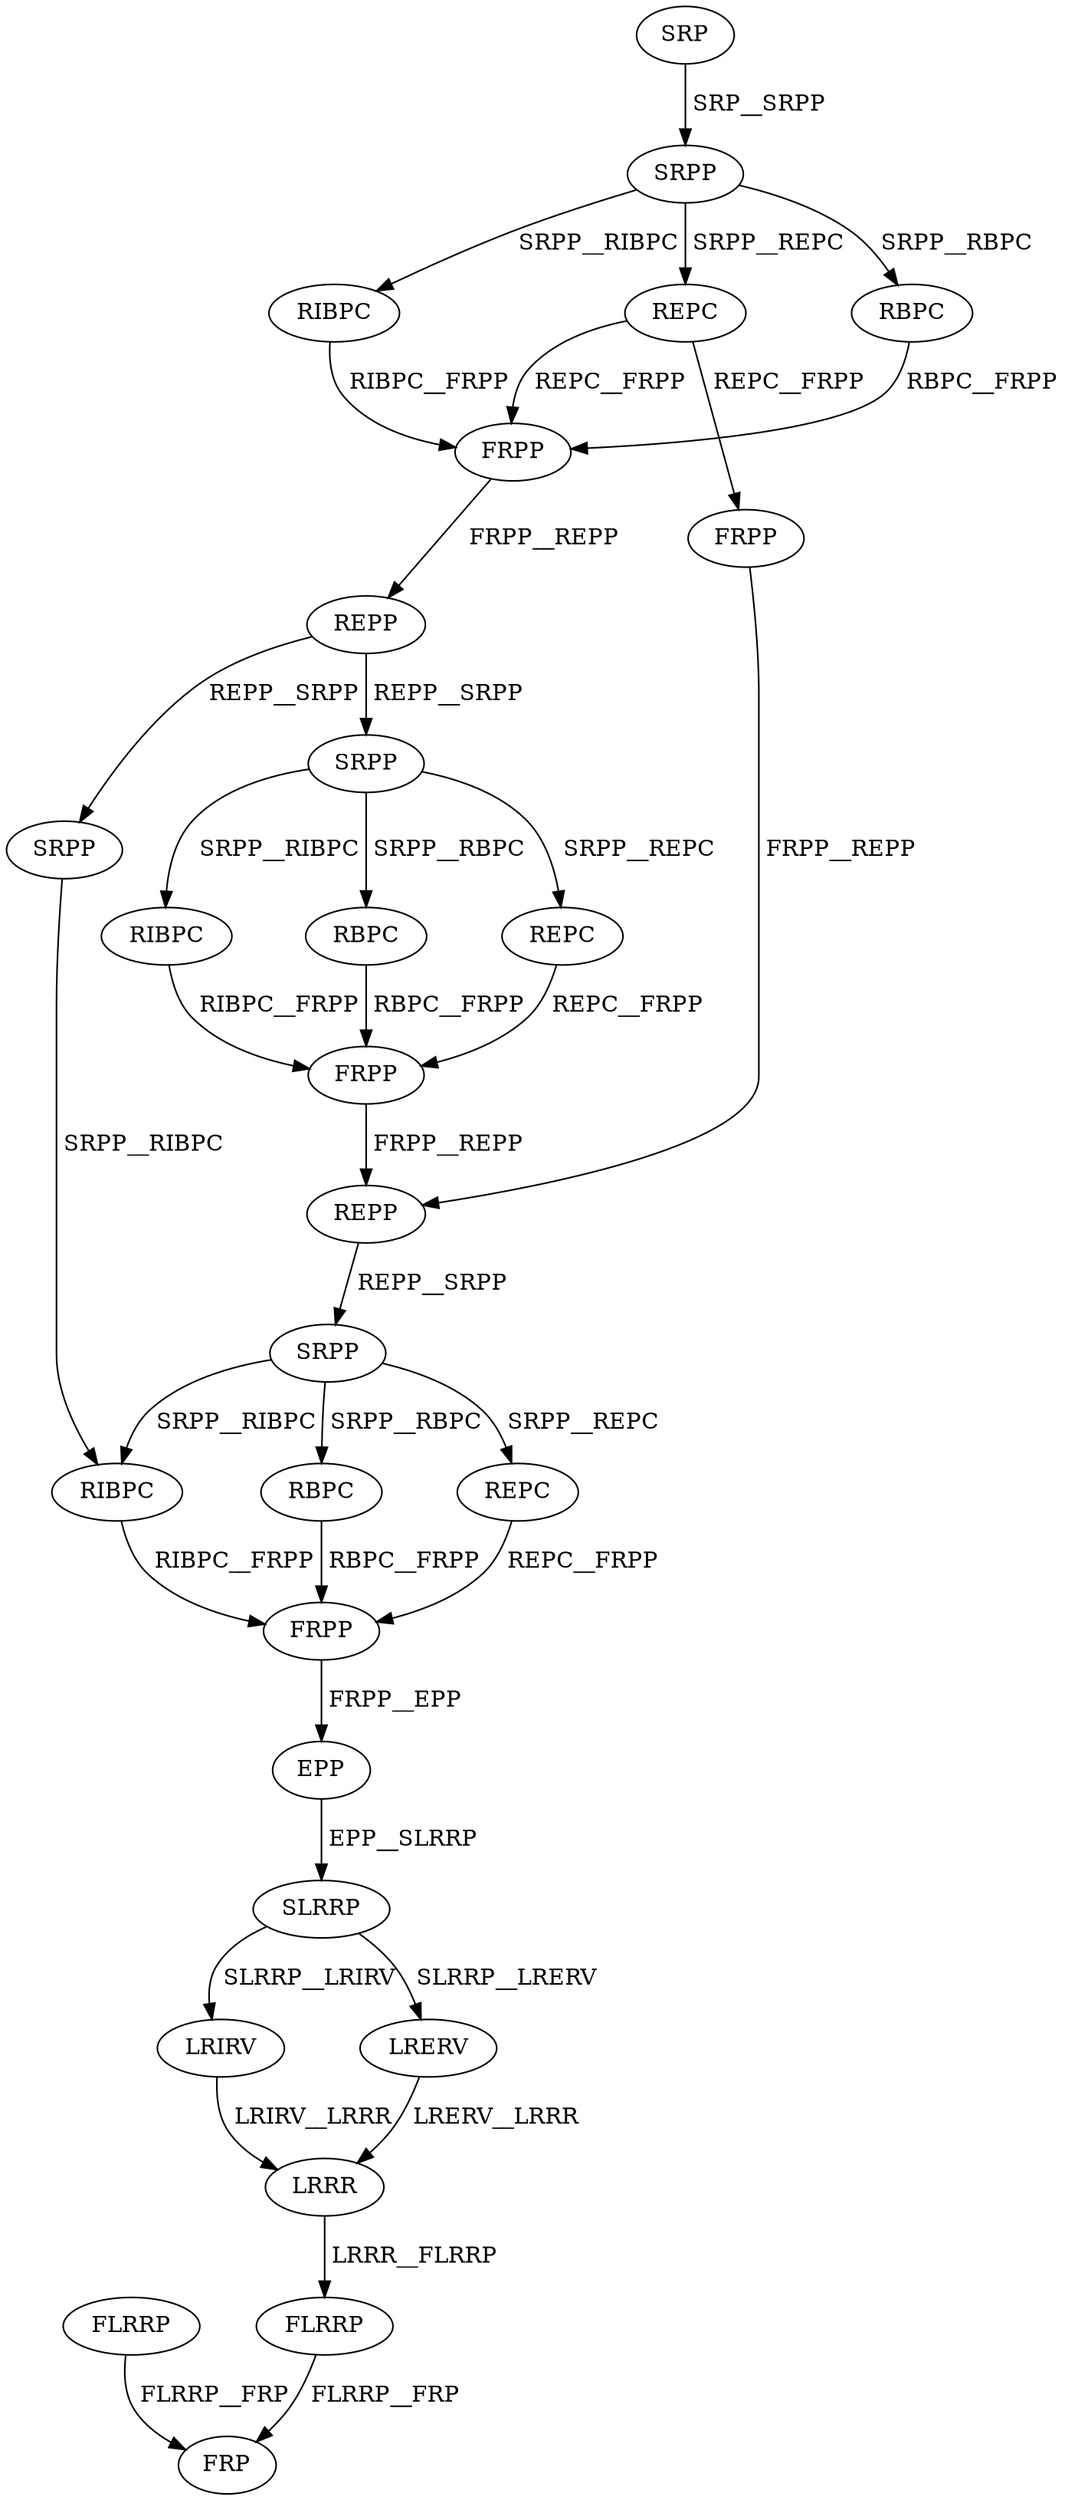digraph G { 
1 [label="SRP",color=black,fontcolor=black];
2 [label="SRPP",color=black,fontcolor=black];
3 [label="RBPC",color=black,fontcolor=black];
4 [label="RIBPC",color=black,fontcolor=black];
5 [label="REPC",color=black,fontcolor=black];
6 [label="FRPP",color=black,fontcolor=black];
7 [label="REPP",color=black,fontcolor=black];
8 [label="SRPP",color=black,fontcolor=black];
9 [label="FRPP",color=black,fontcolor=black];
10 [label="REPC",color=black,fontcolor=black];
11 [label="RIBPC",color=black,fontcolor=black];
12 [label="RBPC",color=black,fontcolor=black];
13 [label="FRPP",color=black,fontcolor=black];
14 [label="SRPP",color=black,fontcolor=black];
15 [label="REPP",color=black,fontcolor=black];
16 [label="SRPP",color=black,fontcolor=black];
17 [label="RIBPC",color=black,fontcolor=black];
18 [label="REPC",color=black,fontcolor=black];
19 [label="RBPC",color=black,fontcolor=black];
20 [label="FRPP",color=black,fontcolor=black];
21 [label="EPP",color=black,fontcolor=black];
22 [label="SLRRP",color=black,fontcolor=black];
23 [label="LRIRV",color=black,fontcolor=black];
24 [label="LRERV",color=black,fontcolor=black];
25 [label="FLRRP",color=black,fontcolor=black];
26 [label="LRRR",color=black,fontcolor=black];
27 [label="FLRRP",color=black,fontcolor=black];
28 [label="FRP",color=black,fontcolor=black];
1->2[label=" SRP__SRPP",color=black,fontcolor=black];
2->3[label=" SRPP__RBPC",color=black,fontcolor=black];
2->4[label=" SRPP__RIBPC",color=black,fontcolor=black];
2->5[label=" SRPP__REPC",color=black,fontcolor=black];
3->6[label=" RBPC__FRPP",color=black,fontcolor=black];
4->6[label=" RIBPC__FRPP",color=black,fontcolor=black];
5->6[label=" REPC__FRPP",color=black,fontcolor=black];
5->9[label=" REPC__FRPP",color=black,fontcolor=black];
6->7[label=" FRPP__REPP",color=black,fontcolor=black];
7->8[label=" REPP__SRPP",color=black,fontcolor=black];
7->14[label=" REPP__SRPP",color=black,fontcolor=black];
8->10[label=" SRPP__REPC",color=black,fontcolor=black];
8->11[label=" SRPP__RIBPC",color=black,fontcolor=black];
8->12[label=" SRPP__RBPC",color=black,fontcolor=black];
9->15[label=" FRPP__REPP",color=black,fontcolor=black];
10->13[label=" REPC__FRPP",color=black,fontcolor=black];
11->13[label=" RIBPC__FRPP",color=black,fontcolor=black];
12->13[label=" RBPC__FRPP",color=black,fontcolor=black];
13->15[label=" FRPP__REPP",color=black,fontcolor=black];
14->17[label=" SRPP__RIBPC",color=black,fontcolor=black];
15->16[label=" REPP__SRPP",color=black,fontcolor=black];
16->17[label=" SRPP__RIBPC",color=black,fontcolor=black];
16->18[label=" SRPP__REPC",color=black,fontcolor=black];
16->19[label=" SRPP__RBPC",color=black,fontcolor=black];
17->20[label=" RIBPC__FRPP",color=black,fontcolor=black];
18->20[label=" REPC__FRPP",color=black,fontcolor=black];
19->20[label=" RBPC__FRPP",color=black,fontcolor=black];
20->21[label=" FRPP__EPP",color=black,fontcolor=black];
21->22[label=" EPP__SLRRP",color=black,fontcolor=black];
22->23[label=" SLRRP__LRIRV",color=black,fontcolor=black];
22->24[label=" SLRRP__LRERV",color=black,fontcolor=black];
23->26[label=" LRIRV__LRRR",color=black,fontcolor=black];
24->26[label=" LRERV__LRRR",color=black,fontcolor=black];
25->28[label=" FLRRP__FRP",color=black,fontcolor=black];
26->27[label=" LRRR__FLRRP",color=black,fontcolor=black];
27->28[label=" FLRRP__FRP",color=black,fontcolor=black];
}
